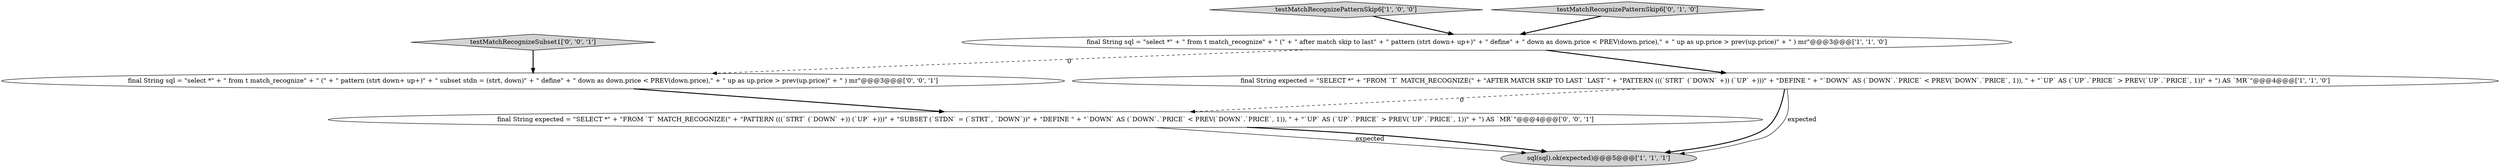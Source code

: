 digraph {
0 [style = filled, label = "final String sql = \"select *\" + \" from t match_recognize\" + \" (\" + \" after match skip to last\" + \" pattern (strt down+ up+)\" + \" define\" + \" down as down.price < PREV(down.price),\" + \" up as up.price > prev(up.price)\" + \" ) mr\"@@@3@@@['1', '1', '0']", fillcolor = white, shape = ellipse image = "AAA0AAABBB1BBB"];
3 [style = filled, label = "testMatchRecognizePatternSkip6['1', '0', '0']", fillcolor = lightgray, shape = diamond image = "AAA0AAABBB1BBB"];
5 [style = filled, label = "final String sql = \"select *\" + \" from t match_recognize\" + \" (\" + \" pattern (strt down+ up+)\" + \" subset stdn = (strt, down)\" + \" define\" + \" down as down.price < PREV(down.price),\" + \" up as up.price > prev(up.price)\" + \" ) mr\"@@@3@@@['0', '0', '1']", fillcolor = white, shape = ellipse image = "AAA0AAABBB3BBB"];
7 [style = filled, label = "testMatchRecognizeSubset1['0', '0', '1']", fillcolor = lightgray, shape = diamond image = "AAA0AAABBB3BBB"];
1 [style = filled, label = "final String expected = \"SELECT *\" + \"FROM `T` MATCH_RECOGNIZE(\" + \"AFTER MATCH SKIP TO LAST `LAST`\" + \"PATTERN (((`STRT` (`DOWN` +)) (`UP` +)))\" + \"DEFINE \" + \"`DOWN` AS (`DOWN`.`PRICE` < PREV(`DOWN`.`PRICE`, 1)), \" + \"`UP` AS (`UP`.`PRICE` > PREV(`UP`.`PRICE`, 1))\" + \") AS `MR`\"@@@4@@@['1', '1', '0']", fillcolor = white, shape = ellipse image = "AAA0AAABBB1BBB"];
4 [style = filled, label = "testMatchRecognizePatternSkip6['0', '1', '0']", fillcolor = lightgray, shape = diamond image = "AAA0AAABBB2BBB"];
6 [style = filled, label = "final String expected = \"SELECT *\" + \"FROM `T` MATCH_RECOGNIZE(\" + \"PATTERN (((`STRT` (`DOWN` +)) (`UP` +)))\" + \"SUBSET (`STDN` = (`STRT`, `DOWN`))\" + \"DEFINE \" + \"`DOWN` AS (`DOWN`.`PRICE` < PREV(`DOWN`.`PRICE`, 1)), \" + \"`UP` AS (`UP`.`PRICE` > PREV(`UP`.`PRICE`, 1))\" + \") AS `MR`\"@@@4@@@['0', '0', '1']", fillcolor = white, shape = ellipse image = "AAA0AAABBB3BBB"];
2 [style = filled, label = "sql(sql).ok(expected)@@@5@@@['1', '1', '1']", fillcolor = lightgray, shape = ellipse image = "AAA0AAABBB1BBB"];
6->2 [style = solid, label="expected"];
1->2 [style = bold, label=""];
7->5 [style = bold, label=""];
5->6 [style = bold, label=""];
0->5 [style = dashed, label="0"];
1->2 [style = solid, label="expected"];
0->1 [style = bold, label=""];
1->6 [style = dashed, label="0"];
3->0 [style = bold, label=""];
4->0 [style = bold, label=""];
6->2 [style = bold, label=""];
}
